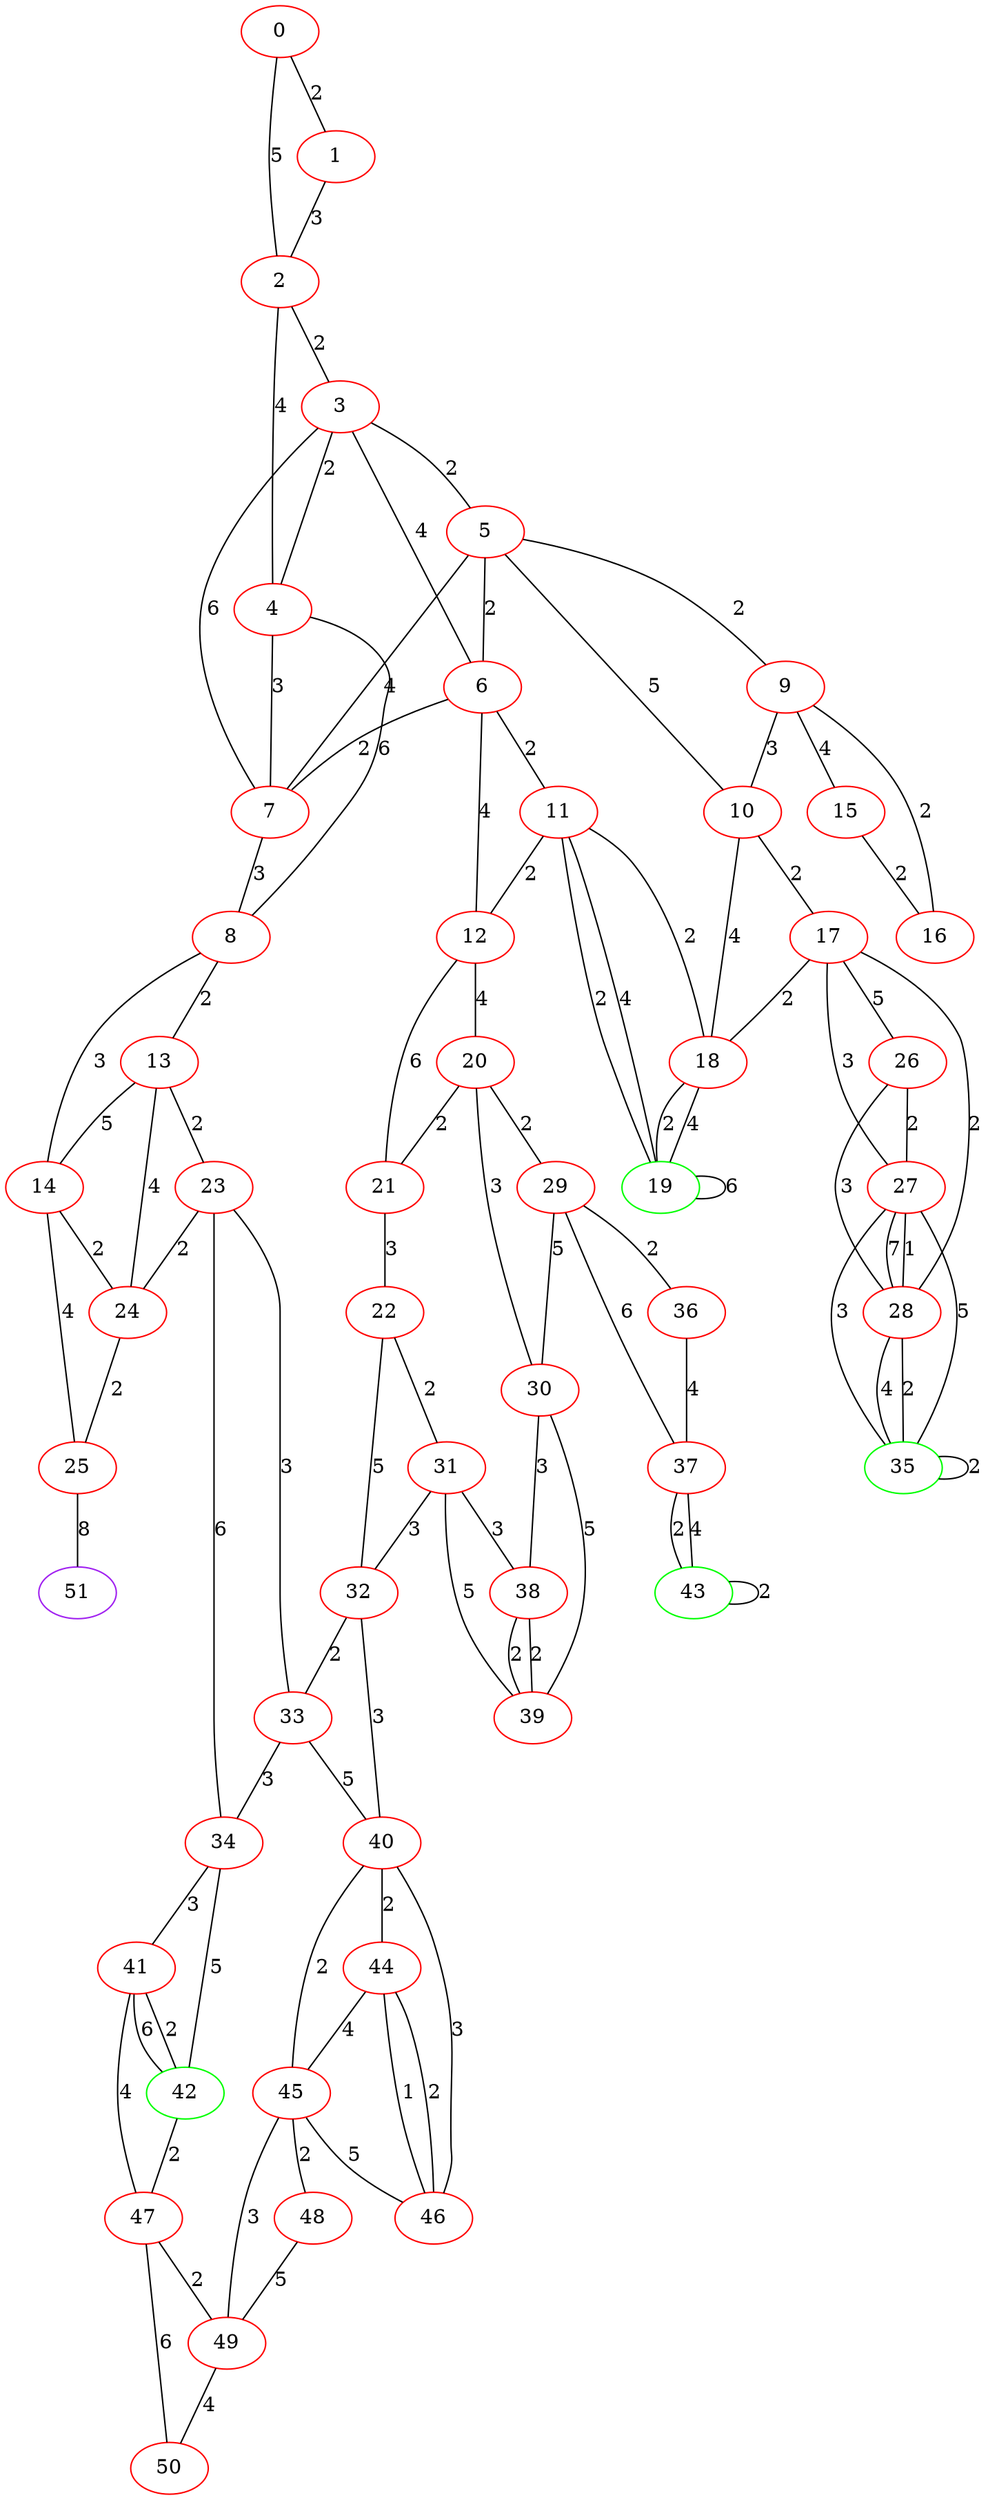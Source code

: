 graph "" {
0 [color=red, weight=1];
1 [color=red, weight=1];
2 [color=red, weight=1];
3 [color=red, weight=1];
4 [color=red, weight=1];
5 [color=red, weight=1];
6 [color=red, weight=1];
7 [color=red, weight=1];
8 [color=red, weight=1];
9 [color=red, weight=1];
10 [color=red, weight=1];
11 [color=red, weight=1];
12 [color=red, weight=1];
13 [color=red, weight=1];
14 [color=red, weight=1];
15 [color=red, weight=1];
16 [color=red, weight=1];
17 [color=red, weight=1];
18 [color=red, weight=1];
19 [color=green, weight=2];
20 [color=red, weight=1];
21 [color=red, weight=1];
22 [color=red, weight=1];
23 [color=red, weight=1];
24 [color=red, weight=1];
25 [color=red, weight=1];
26 [color=red, weight=1];
27 [color=red, weight=1];
28 [color=red, weight=1];
29 [color=red, weight=1];
30 [color=red, weight=1];
31 [color=red, weight=1];
32 [color=red, weight=1];
33 [color=red, weight=1];
34 [color=red, weight=1];
35 [color=green, weight=2];
36 [color=red, weight=1];
37 [color=red, weight=1];
38 [color=red, weight=1];
39 [color=red, weight=1];
40 [color=red, weight=1];
41 [color=red, weight=1];
42 [color=green, weight=2];
43 [color=green, weight=2];
44 [color=red, weight=1];
45 [color=red, weight=1];
46 [color=red, weight=1];
47 [color=red, weight=1];
48 [color=red, weight=1];
49 [color=red, weight=1];
50 [color=red, weight=1];
51 [color=purple, weight=4];
0 -- 1  [key=0, label=2];
0 -- 2  [key=0, label=5];
1 -- 2  [key=0, label=3];
2 -- 3  [key=0, label=2];
2 -- 4  [key=0, label=4];
3 -- 4  [key=0, label=2];
3 -- 5  [key=0, label=2];
3 -- 6  [key=0, label=4];
3 -- 7  [key=0, label=6];
4 -- 8  [key=0, label=6];
4 -- 7  [key=0, label=3];
5 -- 9  [key=0, label=2];
5 -- 10  [key=0, label=5];
5 -- 6  [key=0, label=2];
5 -- 7  [key=0, label=4];
6 -- 11  [key=0, label=2];
6 -- 12  [key=0, label=4];
6 -- 7  [key=0, label=2];
7 -- 8  [key=0, label=3];
8 -- 13  [key=0, label=2];
8 -- 14  [key=0, label=3];
9 -- 16  [key=0, label=2];
9 -- 10  [key=0, label=3];
9 -- 15  [key=0, label=4];
10 -- 18  [key=0, label=4];
10 -- 17  [key=0, label=2];
11 -- 18  [key=0, label=2];
11 -- 19  [key=0, label=4];
11 -- 19  [key=1, label=2];
11 -- 12  [key=0, label=2];
12 -- 20  [key=0, label=4];
12 -- 21  [key=0, label=6];
13 -- 24  [key=0, label=4];
13 -- 14  [key=0, label=5];
13 -- 23  [key=0, label=2];
14 -- 24  [key=0, label=2];
14 -- 25  [key=0, label=4];
15 -- 16  [key=0, label=2];
17 -- 18  [key=0, label=2];
17 -- 26  [key=0, label=5];
17 -- 27  [key=0, label=3];
17 -- 28  [key=0, label=2];
18 -- 19  [key=0, label=2];
18 -- 19  [key=1, label=4];
19 -- 19  [key=0, label=6];
20 -- 21  [key=0, label=2];
20 -- 30  [key=0, label=3];
20 -- 29  [key=0, label=2];
21 -- 22  [key=0, label=3];
22 -- 32  [key=0, label=5];
22 -- 31  [key=0, label=2];
23 -- 24  [key=0, label=2];
23 -- 33  [key=0, label=3];
23 -- 34  [key=0, label=6];
24 -- 25  [key=0, label=2];
25 -- 51  [key=0, label=8];
26 -- 27  [key=0, label=2];
26 -- 28  [key=0, label=3];
27 -- 35  [key=0, label=3];
27 -- 35  [key=1, label=5];
27 -- 28  [key=0, label=1];
27 -- 28  [key=1, label=7];
28 -- 35  [key=0, label=4];
28 -- 35  [key=1, label=2];
29 -- 36  [key=0, label=2];
29 -- 37  [key=0, label=6];
29 -- 30  [key=0, label=5];
30 -- 38  [key=0, label=3];
30 -- 39  [key=0, label=5];
31 -- 32  [key=0, label=3];
31 -- 38  [key=0, label=3];
31 -- 39  [key=0, label=5];
32 -- 40  [key=0, label=3];
32 -- 33  [key=0, label=2];
33 -- 40  [key=0, label=5];
33 -- 34  [key=0, label=3];
34 -- 41  [key=0, label=3];
34 -- 42  [key=0, label=5];
35 -- 35  [key=0, label=2];
36 -- 37  [key=0, label=4];
37 -- 43  [key=0, label=2];
37 -- 43  [key=1, label=4];
38 -- 39  [key=0, label=2];
38 -- 39  [key=1, label=2];
40 -- 44  [key=0, label=2];
40 -- 45  [key=0, label=2];
40 -- 46  [key=0, label=3];
41 -- 42  [key=0, label=2];
41 -- 42  [key=1, label=6];
41 -- 47  [key=0, label=4];
42 -- 47  [key=0, label=2];
43 -- 43  [key=0, label=2];
44 -- 45  [key=0, label=4];
44 -- 46  [key=0, label=1];
44 -- 46  [key=1, label=2];
45 -- 48  [key=0, label=2];
45 -- 46  [key=0, label=5];
45 -- 49  [key=0, label=3];
47 -- 50  [key=0, label=6];
47 -- 49  [key=0, label=2];
48 -- 49  [key=0, label=5];
49 -- 50  [key=0, label=4];
}

